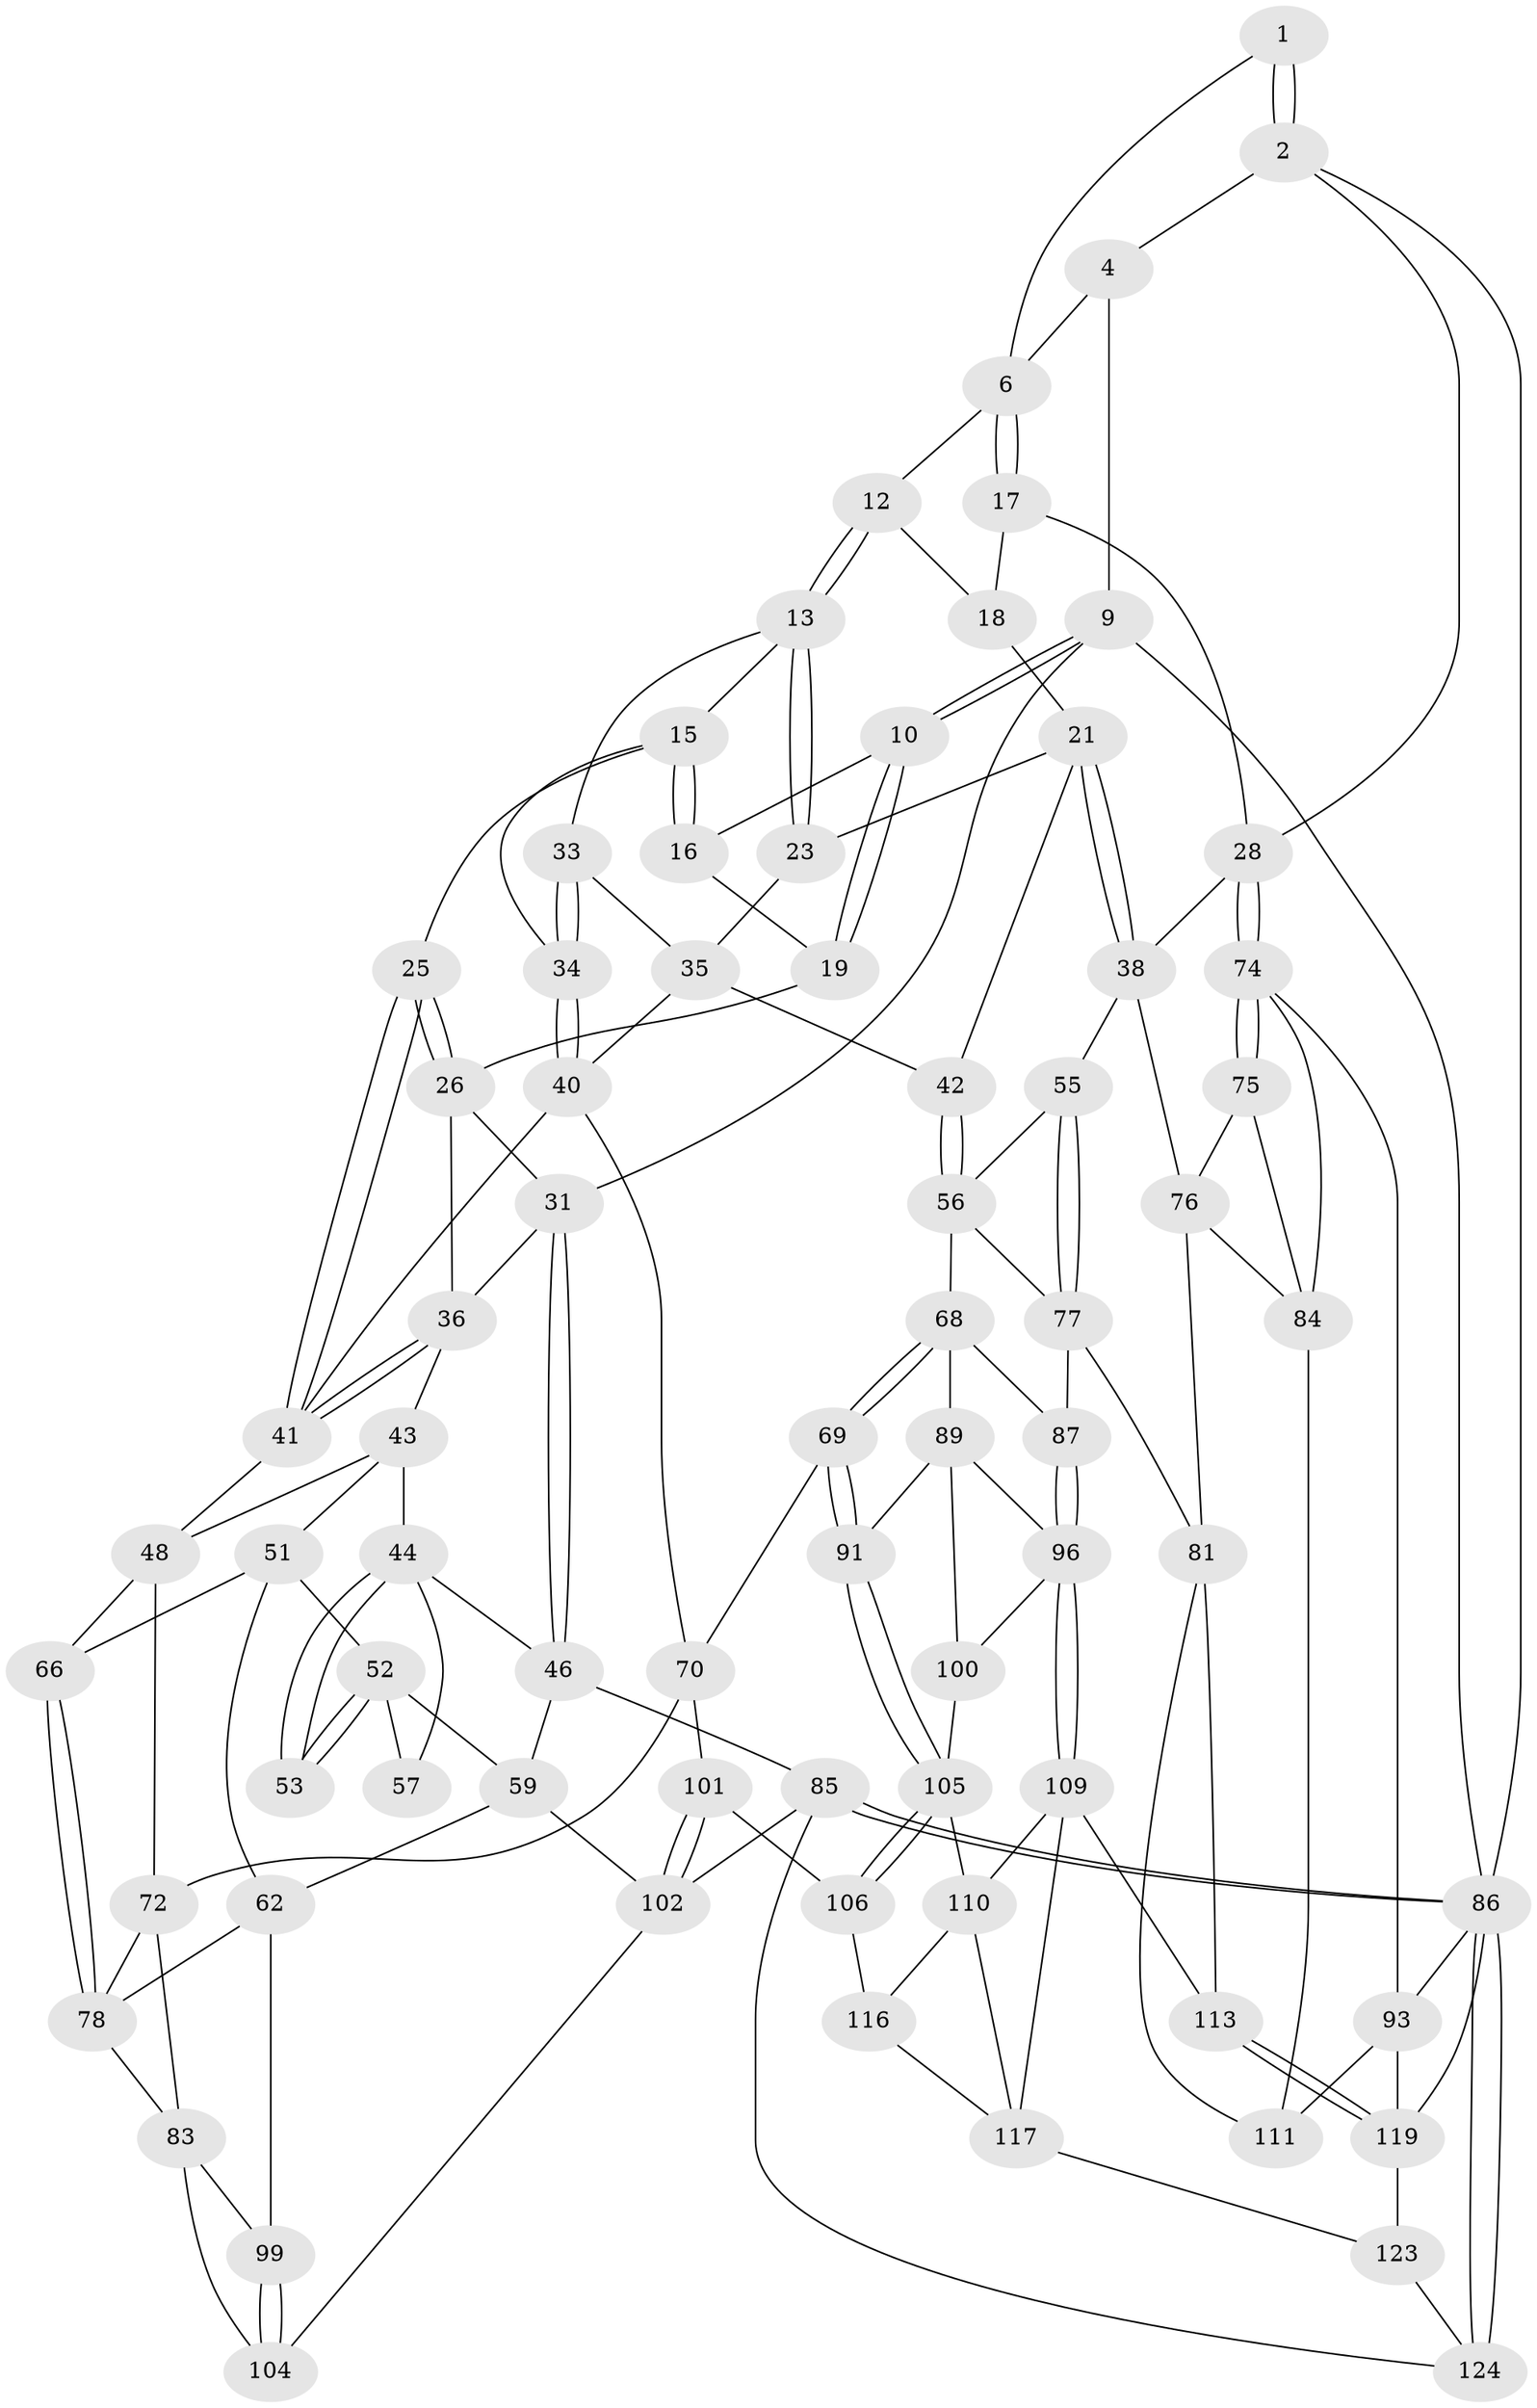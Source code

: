 // original degree distribution, {3: 0.024, 5: 0.552, 4: 0.216, 6: 0.208}
// Generated by graph-tools (version 1.1) at 2025/42/03/06/25 10:42:33]
// undirected, 75 vertices, 166 edges
graph export_dot {
graph [start="1"]
  node [color=gray90,style=filled];
  1 [pos="+0.9047326299044934+0.023011808550490533",super="+5"];
  2 [pos="+1+0.19152559683727158",super="+3"];
  4 [pos="+0.7713819002508538+0",super="+8"];
  6 [pos="+0.9269229152702272+0.22511779260099526",super="+7"];
  9 [pos="+0+0"];
  10 [pos="+0+0",super="+11"];
  12 [pos="+0.6647793023249687+0.008978903490423832"];
  13 [pos="+0.5019722288713552+0.19262882114348512",super="+14"];
  15 [pos="+0.39896166544231493+0.18928486492078853",super="+24"];
  16 [pos="+0.3260086673107741+0.14873181870085755"];
  17 [pos="+0.8967818559806131+0.2602639281577831",super="+30"];
  18 [pos="+0.7397853464132494+0.199593625659944",super="+20"];
  19 [pos="+0.2554803753772558+0.17900863318027377"];
  21 [pos="+0.6750349204492807+0.36609192866630713",super="+22"];
  23 [pos="+0.5750359466127329+0.3337052379263905"];
  25 [pos="+0.31246010145364195+0.3776223066760128"];
  26 [pos="+0.2793013971725255+0.3420147456075873",super="+27"];
  28 [pos="+1+0.4488856087843052",super="+29"];
  31 [pos="+0+0.07323218053731015",super="+32"];
  33 [pos="+0.41708279665989123+0.37076744018266017"];
  34 [pos="+0.4134391702592166+0.37321422195538917"];
  35 [pos="+0.46167061691488276+0.38091275341561304",super="+39"];
  36 [pos="+0.13856908906771392+0.3426926619966455",super="+37"];
  38 [pos="+0.8226020069338343+0.4585416232700255",super="+54"];
  40 [pos="+0.4205843922055069+0.5022261911652972",super="+50"];
  41 [pos="+0.30281988462743614+0.40514713544592595",super="+47"];
  42 [pos="+0.5809614388659978+0.46566234459045375"];
  43 [pos="+0.11297350565420293+0.3622696093206918",super="+49"];
  44 [pos="+0.06730413621754637+0.4337541325482405",super="+45"];
  46 [pos="+0+0.45039977587768826",super="+60"];
  48 [pos="+0.2370896171697919+0.48403761308244936",super="+65"];
  51 [pos="+0.09440873730676319+0.5210145287713461",super="+61"];
  52 [pos="+0.08389498567422614+0.5158895405722981",super="+58"];
  53 [pos="+0.06671681103285168+0.4842499232933155"];
  55 [pos="+0.7010649710931005+0.5450799987623167"];
  56 [pos="+0.5921830049059211+0.5035510157607203",super="+67"];
  57 [pos="+0.020586740861175144+0.48916709357209637"];
  59 [pos="+0+0.7071462267795746",super="+64"];
  62 [pos="+0.05153471494999128+0.663909146842011",super="+63"];
  66 [pos="+0.13577579805426285+0.5613086447876019"];
  68 [pos="+0.5437646483139886+0.6115112706449013",super="+88"];
  69 [pos="+0.40988172466001405+0.6459952992968744"];
  70 [pos="+0.3957776491048182+0.6406318052783487",super="+71"];
  72 [pos="+0.26321828388309354+0.6699188955671254",super="+73"];
  74 [pos="+1+0.526429507978342",super="+94"];
  75 [pos="+0.8873302182172703+0.5664890691696634"];
  76 [pos="+0.831306837805752+0.5311608695326918",super="+80"];
  77 [pos="+0.6699088963548392+0.6374511832632913",super="+82"];
  78 [pos="+0.14889477936374418+0.6342627826136991",super="+79"];
  81 [pos="+0.7377840065581937+0.7108329441940981",super="+112"];
  83 [pos="+0.216194397500337+0.7006715882771584",super="+98"];
  84 [pos="+0.9137159176542967+0.664255571795398",super="+95"];
  85 [pos="+0+0.8713786339823125",super="+120"];
  86 [pos="+0+1",super="+92"];
  87 [pos="+0.691230108183779+0.7186412789640079"];
  89 [pos="+0.5587432121843361+0.7093749727759351",super="+90"];
  91 [pos="+0.4695992564220718+0.7267295503099225"];
  93 [pos="+1+0.9197240611104138",super="+118"];
  96 [pos="+0.6738180221165785+0.7374237907812277",super="+97"];
  99 [pos="+0.10367236323929127+0.7386840170317568"];
  100 [pos="+0.5363573943364973+0.7575406211678497"];
  101 [pos="+0.32772327160980397+0.8683140888977411"];
  102 [pos="+0.20541043457799568+0.9206812014675275",super="+103"];
  104 [pos="+0.1854137943894977+0.8098779804445161"];
  105 [pos="+0.45562056191030104+0.8320129515245596",super="+108"];
  106 [pos="+0.45178612696056525+0.8375617968463537",super="+107"];
  109 [pos="+0.623684394213675+0.8369231873673866",super="+114"];
  110 [pos="+0.6050708721843744+0.8427711999112494",super="+115"];
  111 [pos="+0.888617964768543+0.8147078462907714"];
  113 [pos="+0.7274985269696626+0.9075635181393563"];
  116 [pos="+0.5674319706655236+0.9046306544644985",super="+121"];
  117 [pos="+0.6789019525487314+0.95733857337758",super="+122"];
  119 [pos="+0.8366482923145041+1",super="+125"];
  123 [pos="+0.5316269674141842+1"];
  124 [pos="+0.18023098633823534+1"];
  1 -- 2 [weight=2];
  1 -- 2;
  1 -- 6;
  2 -- 4;
  2 -- 28;
  2 -- 86;
  4 -- 9;
  4 -- 6;
  6 -- 17;
  6 -- 17;
  6 -- 12;
  9 -- 10;
  9 -- 10;
  9 -- 31;
  9 -- 86;
  10 -- 19;
  10 -- 19;
  10 -- 16;
  12 -- 13;
  12 -- 13;
  12 -- 18;
  13 -- 23;
  13 -- 23;
  13 -- 33;
  13 -- 15;
  15 -- 16;
  15 -- 16;
  15 -- 25;
  15 -- 34;
  16 -- 19;
  17 -- 18 [weight=2];
  17 -- 28;
  18 -- 21;
  19 -- 26;
  21 -- 38;
  21 -- 38;
  21 -- 42;
  21 -- 23;
  23 -- 35;
  25 -- 26;
  25 -- 26;
  25 -- 41;
  25 -- 41;
  26 -- 36;
  26 -- 31;
  28 -- 74;
  28 -- 74;
  28 -- 38;
  31 -- 46;
  31 -- 46;
  31 -- 36;
  33 -- 34;
  33 -- 34;
  33 -- 35;
  34 -- 40;
  34 -- 40;
  35 -- 40;
  35 -- 42;
  36 -- 41;
  36 -- 41;
  36 -- 43;
  38 -- 76;
  38 -- 55;
  40 -- 70;
  40 -- 41;
  41 -- 48;
  42 -- 56;
  42 -- 56;
  43 -- 44;
  43 -- 48;
  43 -- 51;
  44 -- 53;
  44 -- 53;
  44 -- 57;
  44 -- 46;
  46 -- 59;
  46 -- 85;
  48 -- 66;
  48 -- 72;
  51 -- 52;
  51 -- 66;
  51 -- 62;
  52 -- 53;
  52 -- 53;
  52 -- 57;
  52 -- 59;
  55 -- 56;
  55 -- 77;
  55 -- 77;
  56 -- 68;
  56 -- 77;
  59 -- 102;
  59 -- 62;
  62 -- 78;
  62 -- 99;
  66 -- 78;
  66 -- 78;
  68 -- 69;
  68 -- 69;
  68 -- 89;
  68 -- 87;
  69 -- 70;
  69 -- 91;
  69 -- 91;
  70 -- 72;
  70 -- 101;
  72 -- 83;
  72 -- 78;
  74 -- 75;
  74 -- 75;
  74 -- 93;
  74 -- 84;
  75 -- 76;
  75 -- 84;
  76 -- 81;
  76 -- 84;
  77 -- 81;
  77 -- 87;
  78 -- 83;
  81 -- 113;
  81 -- 111;
  83 -- 104;
  83 -- 99;
  84 -- 111;
  85 -- 86;
  85 -- 86;
  85 -- 124;
  85 -- 102;
  86 -- 124;
  86 -- 124;
  86 -- 93;
  86 -- 119;
  87 -- 96;
  87 -- 96;
  89 -- 96;
  89 -- 91;
  89 -- 100;
  91 -- 105;
  91 -- 105;
  93 -- 119;
  93 -- 111;
  96 -- 109;
  96 -- 109;
  96 -- 100;
  99 -- 104;
  99 -- 104;
  100 -- 105;
  101 -- 102;
  101 -- 102;
  101 -- 106;
  102 -- 104;
  105 -- 106;
  105 -- 106;
  105 -- 110;
  106 -- 116 [weight=2];
  109 -- 110;
  109 -- 113;
  109 -- 117;
  110 -- 116;
  110 -- 117;
  113 -- 119;
  113 -- 119;
  116 -- 117;
  117 -- 123;
  119 -- 123;
  123 -- 124;
}
